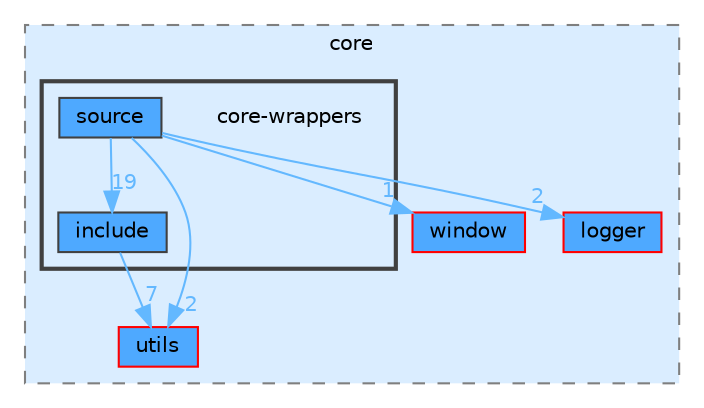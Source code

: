 digraph "lib/core/core-wrappers"
{
 // LATEX_PDF_SIZE
  bgcolor="transparent";
  edge [fontname=Helvetica,fontsize=10,labelfontname=Helvetica,labelfontsize=10];
  node [fontname=Helvetica,fontsize=10,shape=box,height=0.2,width=0.4];
  compound=true
  subgraph clusterdir_a2d5e495f4b604d04f57d90095a59dd6 {
    graph [ bgcolor="#daedff", pencolor="grey50", label="core", fontname=Helvetica,fontsize=10 style="filled,dashed", URL="dir_a2d5e495f4b604d04f57d90095a59dd6.html",tooltip=""]
  dir_7424ed62543de5b0130e05639ffdcfce [label="utils", fillcolor="#4ea9ff", color="red", style="filled", URL="dir_7424ed62543de5b0130e05639ffdcfce.html",tooltip=""];
  dir_2eb4d6a0926ce6cd9d2287e910bc6883 [label="window", fillcolor="#4ea9ff", color="red", style="filled", URL="dir_2eb4d6a0926ce6cd9d2287e910bc6883.html",tooltip=""];
  dir_3abd7e524b18be2791e1cb82bd099322 [label="logger", fillcolor="#4ea9ff", color="red", style="filled", URL="dir_3abd7e524b18be2791e1cb82bd099322.html",tooltip=""];
  subgraph clusterdir_3ba74b92108d0f2a02e3c2f0f685a4ec {
    graph [ bgcolor="#daedff", pencolor="grey25", label="", fontname=Helvetica,fontsize=10 style="filled,bold", URL="dir_3ba74b92108d0f2a02e3c2f0f685a4ec.html",tooltip=""]
    dir_3ba74b92108d0f2a02e3c2f0f685a4ec [shape=plaintext, label="core-wrappers"];
  dir_ba83d87c3a4784699bd7bd6f3a8d87ca [label="include", fillcolor="#4ea9ff", color="grey25", style="filled", URL="dir_ba83d87c3a4784699bd7bd6f3a8d87ca.html",tooltip=""];
  dir_f7ecbd7ded5c2a893400c3326acd6591 [label="source", fillcolor="#4ea9ff", color="grey25", style="filled", URL="dir_f7ecbd7ded5c2a893400c3326acd6591.html",tooltip=""];
  }
  }
  dir_ba83d87c3a4784699bd7bd6f3a8d87ca->dir_7424ed62543de5b0130e05639ffdcfce [headlabel="7", labeldistance=1.5 headhref="dir_000004_000025.html" color="steelblue1" fontcolor="steelblue1"];
  dir_f7ecbd7ded5c2a893400c3326acd6591->dir_2eb4d6a0926ce6cd9d2287e910bc6883 [headlabel="1", labeldistance=1.5 headhref="dir_000017_000026.html" color="steelblue1" fontcolor="steelblue1"];
  dir_f7ecbd7ded5c2a893400c3326acd6591->dir_3abd7e524b18be2791e1cb82bd099322 [headlabel="2", labeldistance=1.5 headhref="dir_000017_000015.html" color="steelblue1" fontcolor="steelblue1"];
  dir_f7ecbd7ded5c2a893400c3326acd6591->dir_7424ed62543de5b0130e05639ffdcfce [headlabel="2", labeldistance=1.5 headhref="dir_000017_000025.html" color="steelblue1" fontcolor="steelblue1"];
  dir_f7ecbd7ded5c2a893400c3326acd6591->dir_ba83d87c3a4784699bd7bd6f3a8d87ca [headlabel="19", labeldistance=1.5 headhref="dir_000017_000004.html" color="steelblue1" fontcolor="steelblue1"];
}
